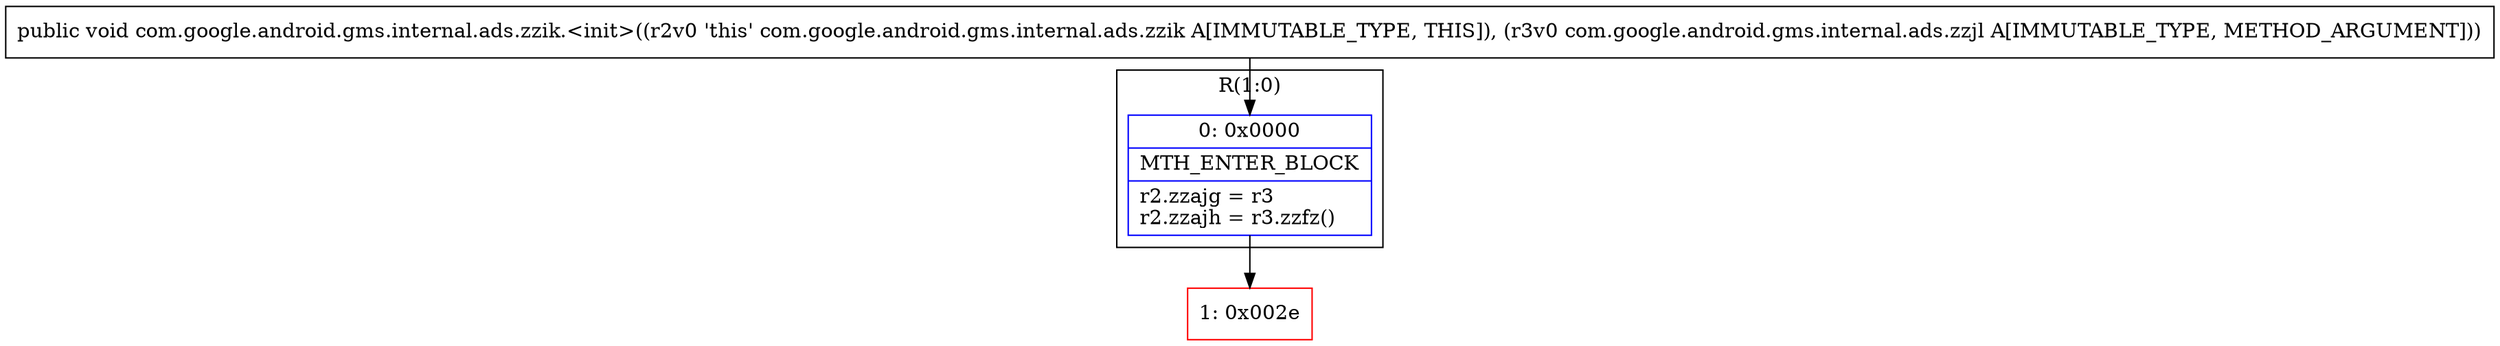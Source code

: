digraph "CFG forcom.google.android.gms.internal.ads.zzik.\<init\>(Lcom\/google\/android\/gms\/internal\/ads\/zzjl;)V" {
subgraph cluster_Region_1466577422 {
label = "R(1:0)";
node [shape=record,color=blue];
Node_0 [shape=record,label="{0\:\ 0x0000|MTH_ENTER_BLOCK\l|r2.zzajg = r3\lr2.zzajh = r3.zzfz()\l}"];
}
Node_1 [shape=record,color=red,label="{1\:\ 0x002e}"];
MethodNode[shape=record,label="{public void com.google.android.gms.internal.ads.zzik.\<init\>((r2v0 'this' com.google.android.gms.internal.ads.zzik A[IMMUTABLE_TYPE, THIS]), (r3v0 com.google.android.gms.internal.ads.zzjl A[IMMUTABLE_TYPE, METHOD_ARGUMENT])) }"];
MethodNode -> Node_0;
Node_0 -> Node_1;
}

